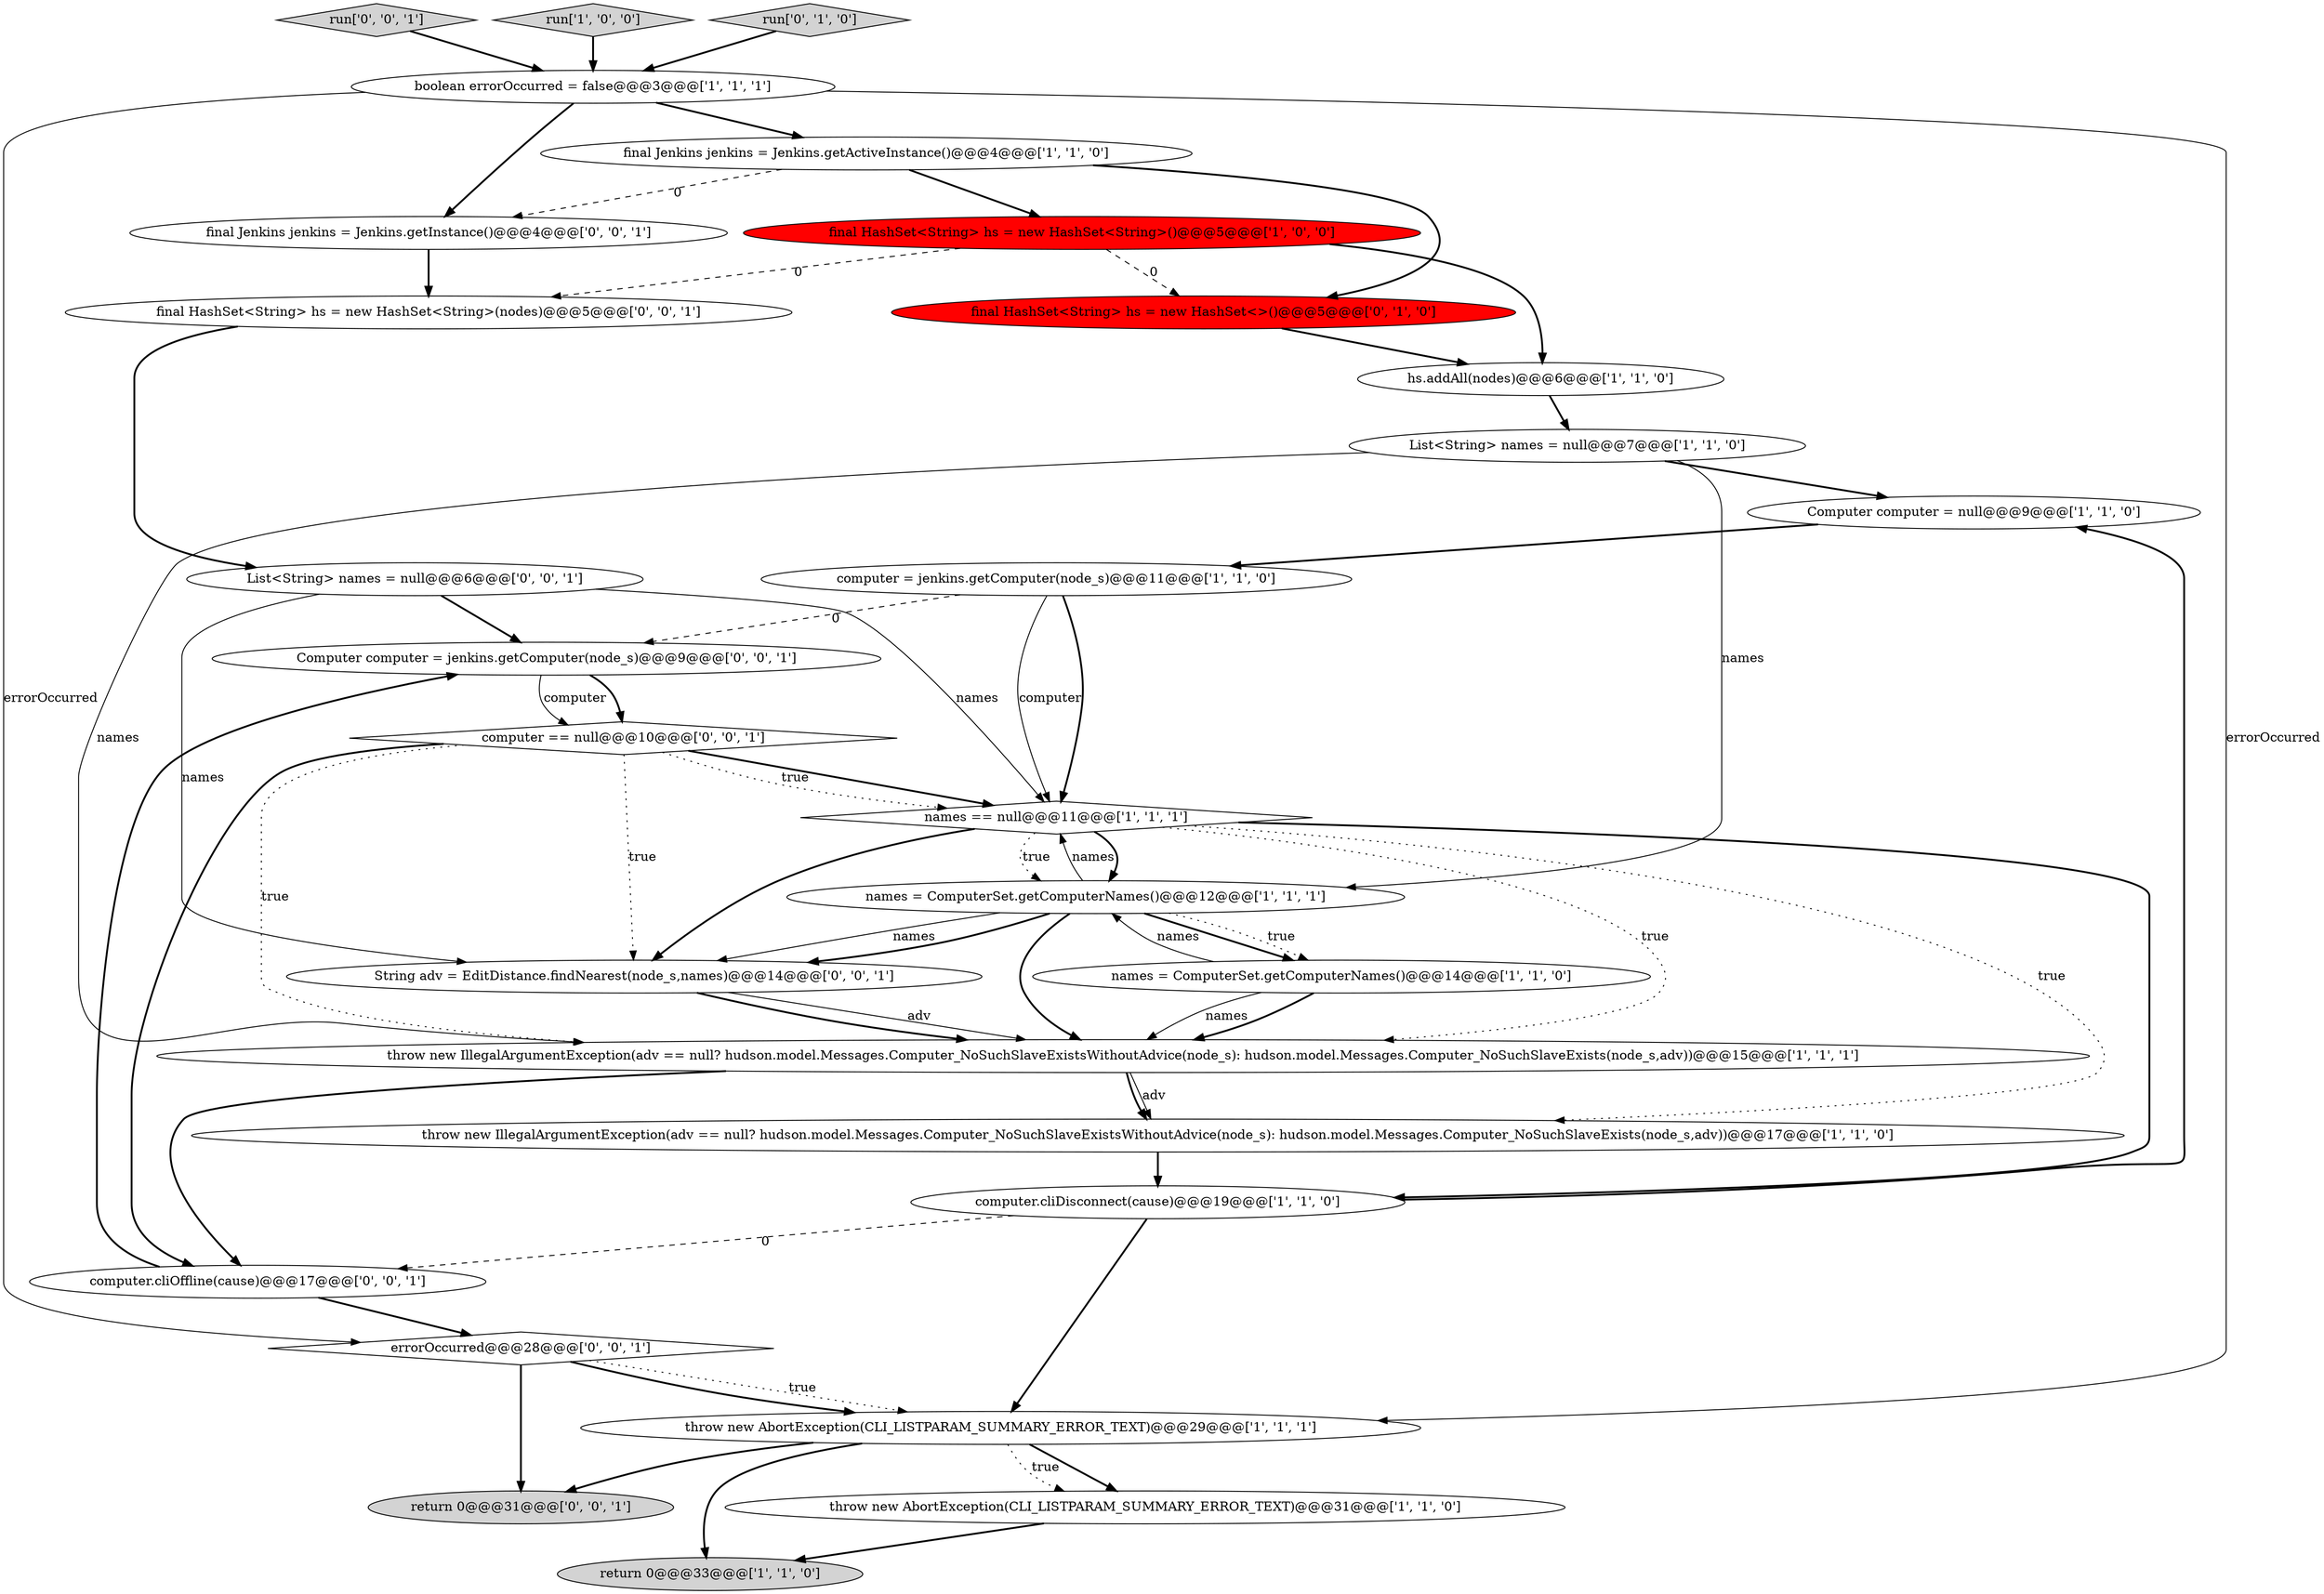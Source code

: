 digraph {
6 [style = filled, label = "Computer computer = null@@@9@@@['1', '1', '0']", fillcolor = white, shape = ellipse image = "AAA0AAABBB1BBB"];
27 [style = filled, label = "return 0@@@31@@@['0', '0', '1']", fillcolor = lightgray, shape = ellipse image = "AAA0AAABBB3BBB"];
5 [style = filled, label = "throw new IllegalArgumentException(adv == null? hudson.model.Messages.Computer_NoSuchSlaveExistsWithoutAdvice(node_s): hudson.model.Messages.Computer_NoSuchSlaveExists(node_s,adv))@@@15@@@['1', '1', '1']", fillcolor = white, shape = ellipse image = "AAA0AAABBB1BBB"];
26 [style = filled, label = "errorOccurred@@@28@@@['0', '0', '1']", fillcolor = white, shape = diamond image = "AAA0AAABBB3BBB"];
11 [style = filled, label = "final Jenkins jenkins = Jenkins.getActiveInstance()@@@4@@@['1', '1', '0']", fillcolor = white, shape = ellipse image = "AAA0AAABBB1BBB"];
21 [style = filled, label = "run['0', '0', '1']", fillcolor = lightgray, shape = diamond image = "AAA0AAABBB3BBB"];
9 [style = filled, label = "throw new IllegalArgumentException(adv == null? hudson.model.Messages.Computer_NoSuchSlaveExistsWithoutAdvice(node_s): hudson.model.Messages.Computer_NoSuchSlaveExists(node_s,adv))@@@17@@@['1', '1', '0']", fillcolor = white, shape = ellipse image = "AAA0AAABBB1BBB"];
22 [style = filled, label = "Computer computer = jenkins.getComputer(node_s)@@@9@@@['0', '0', '1']", fillcolor = white, shape = ellipse image = "AAA0AAABBB3BBB"];
24 [style = filled, label = "final HashSet<String> hs = new HashSet<String>(nodes)@@@5@@@['0', '0', '1']", fillcolor = white, shape = ellipse image = "AAA0AAABBB3BBB"];
25 [style = filled, label = "computer.cliOffline(cause)@@@17@@@['0', '0', '1']", fillcolor = white, shape = ellipse image = "AAA0AAABBB3BBB"];
23 [style = filled, label = "computer == null@@@10@@@['0', '0', '1']", fillcolor = white, shape = diamond image = "AAA0AAABBB3BBB"];
7 [style = filled, label = "run['1', '0', '0']", fillcolor = lightgray, shape = diamond image = "AAA0AAABBB1BBB"];
2 [style = filled, label = "return 0@@@33@@@['1', '1', '0']", fillcolor = lightgray, shape = ellipse image = "AAA0AAABBB1BBB"];
14 [style = filled, label = "hs.addAll(nodes)@@@6@@@['1', '1', '0']", fillcolor = white, shape = ellipse image = "AAA0AAABBB1BBB"];
3 [style = filled, label = "computer = jenkins.getComputer(node_s)@@@11@@@['1', '1', '0']", fillcolor = white, shape = ellipse image = "AAA0AAABBB1BBB"];
13 [style = filled, label = "final HashSet<String> hs = new HashSet<String>()@@@5@@@['1', '0', '0']", fillcolor = red, shape = ellipse image = "AAA1AAABBB1BBB"];
20 [style = filled, label = "List<String> names = null@@@6@@@['0', '0', '1']", fillcolor = white, shape = ellipse image = "AAA0AAABBB3BBB"];
0 [style = filled, label = "List<String> names = null@@@7@@@['1', '1', '0']", fillcolor = white, shape = ellipse image = "AAA0AAABBB1BBB"];
17 [style = filled, label = "run['0', '1', '0']", fillcolor = lightgray, shape = diamond image = "AAA0AAABBB2BBB"];
12 [style = filled, label = "throw new AbortException(CLI_LISTPARAM_SUMMARY_ERROR_TEXT)@@@29@@@['1', '1', '1']", fillcolor = white, shape = ellipse image = "AAA0AAABBB1BBB"];
10 [style = filled, label = "throw new AbortException(CLI_LISTPARAM_SUMMARY_ERROR_TEXT)@@@31@@@['1', '1', '0']", fillcolor = white, shape = ellipse image = "AAA0AAABBB1BBB"];
1 [style = filled, label = "names = ComputerSet.getComputerNames()@@@12@@@['1', '1', '1']", fillcolor = white, shape = ellipse image = "AAA0AAABBB1BBB"];
28 [style = filled, label = "final Jenkins jenkins = Jenkins.getInstance()@@@4@@@['0', '0', '1']", fillcolor = white, shape = ellipse image = "AAA0AAABBB3BBB"];
18 [style = filled, label = "final HashSet<String> hs = new HashSet<>()@@@5@@@['0', '1', '0']", fillcolor = red, shape = ellipse image = "AAA1AAABBB2BBB"];
15 [style = filled, label = "boolean errorOccurred = false@@@3@@@['1', '1', '1']", fillcolor = white, shape = ellipse image = "AAA0AAABBB1BBB"];
4 [style = filled, label = "names == null@@@11@@@['1', '1', '1']", fillcolor = white, shape = diamond image = "AAA0AAABBB1BBB"];
8 [style = filled, label = "computer.cliDisconnect(cause)@@@19@@@['1', '1', '0']", fillcolor = white, shape = ellipse image = "AAA0AAABBB1BBB"];
19 [style = filled, label = "String adv = EditDistance.findNearest(node_s,names)@@@14@@@['0', '0', '1']", fillcolor = white, shape = ellipse image = "AAA0AAABBB3BBB"];
16 [style = filled, label = "names = ComputerSet.getComputerNames()@@@14@@@['1', '1', '0']", fillcolor = white, shape = ellipse image = "AAA0AAABBB1BBB"];
1->5 [style = bold, label=""];
6->3 [style = bold, label=""];
4->5 [style = dotted, label="true"];
23->25 [style = bold, label=""];
3->4 [style = solid, label="computer"];
5->9 [style = bold, label=""];
25->22 [style = bold, label=""];
4->1 [style = dotted, label="true"];
0->6 [style = bold, label=""];
21->15 [style = bold, label=""];
15->12 [style = solid, label="errorOccurred"];
20->4 [style = solid, label="names"];
4->19 [style = bold, label=""];
19->5 [style = solid, label="adv"];
26->12 [style = dotted, label="true"];
23->4 [style = bold, label=""];
23->5 [style = dotted, label="true"];
16->5 [style = solid, label="names"];
1->4 [style = solid, label="names"];
8->6 [style = bold, label=""];
3->22 [style = dashed, label="0"];
23->19 [style = dotted, label="true"];
9->8 [style = bold, label=""];
20->19 [style = solid, label="names"];
3->4 [style = bold, label=""];
22->23 [style = bold, label=""];
11->18 [style = bold, label=""];
5->25 [style = bold, label=""];
20->22 [style = bold, label=""];
0->5 [style = solid, label="names"];
24->20 [style = bold, label=""];
19->5 [style = bold, label=""];
11->28 [style = dashed, label="0"];
26->27 [style = bold, label=""];
12->2 [style = bold, label=""];
26->12 [style = bold, label=""];
12->10 [style = bold, label=""];
23->4 [style = dotted, label="true"];
13->24 [style = dashed, label="0"];
15->11 [style = bold, label=""];
14->0 [style = bold, label=""];
22->23 [style = solid, label="computer"];
15->28 [style = bold, label=""];
12->10 [style = dotted, label="true"];
1->16 [style = bold, label=""];
11->13 [style = bold, label=""];
25->26 [style = bold, label=""];
17->15 [style = bold, label=""];
16->5 [style = bold, label=""];
28->24 [style = bold, label=""];
4->8 [style = bold, label=""];
7->15 [style = bold, label=""];
8->25 [style = dashed, label="0"];
10->2 [style = bold, label=""];
4->1 [style = bold, label=""];
5->9 [style = solid, label="adv"];
1->16 [style = dotted, label="true"];
1->19 [style = solid, label="names"];
13->18 [style = dashed, label="0"];
4->9 [style = dotted, label="true"];
1->19 [style = bold, label=""];
15->26 [style = solid, label="errorOccurred"];
16->1 [style = solid, label="names"];
13->14 [style = bold, label=""];
18->14 [style = bold, label=""];
12->27 [style = bold, label=""];
8->12 [style = bold, label=""];
0->1 [style = solid, label="names"];
}
